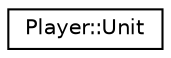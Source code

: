 digraph "Graphical Class Hierarchy"
{
 // LATEX_PDF_SIZE
  edge [fontname="Helvetica",fontsize="10",labelfontname="Helvetica",labelfontsize="10"];
  node [fontname="Helvetica",fontsize="10",shape=record];
  rankdir="LR";
  Node0 [label="Player::Unit",height=0.2,width=0.4,color="black", fillcolor="white", style="filled",URL="$struct_player_1_1_unit.html",tooltip=" "];
}
